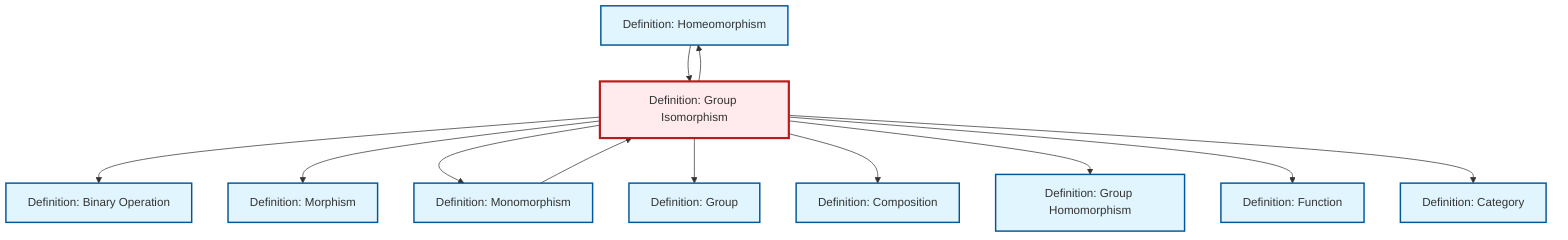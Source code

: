 graph TD
    classDef definition fill:#e1f5fe,stroke:#01579b,stroke-width:2px
    classDef theorem fill:#f3e5f5,stroke:#4a148c,stroke-width:2px
    classDef axiom fill:#fff3e0,stroke:#e65100,stroke-width:2px
    classDef example fill:#e8f5e9,stroke:#1b5e20,stroke-width:2px
    classDef current fill:#ffebee,stroke:#b71c1c,stroke-width:3px
    def-binary-operation["Definition: Binary Operation"]:::definition
    def-category["Definition: Category"]:::definition
    def-homomorphism["Definition: Group Homomorphism"]:::definition
    def-homeomorphism["Definition: Homeomorphism"]:::definition
    def-isomorphism["Definition: Group Isomorphism"]:::definition
    def-composition["Definition: Composition"]:::definition
    def-morphism["Definition: Morphism"]:::definition
    def-group["Definition: Group"]:::definition
    def-function["Definition: Function"]:::definition
    def-monomorphism["Definition: Monomorphism"]:::definition
    def-monomorphism --> def-isomorphism
    def-isomorphism --> def-binary-operation
    def-homeomorphism --> def-isomorphism
    def-isomorphism --> def-homeomorphism
    def-isomorphism --> def-morphism
    def-isomorphism --> def-monomorphism
    def-isomorphism --> def-group
    def-isomorphism --> def-composition
    def-isomorphism --> def-homomorphism
    def-isomorphism --> def-function
    def-isomorphism --> def-category
    class def-isomorphism current